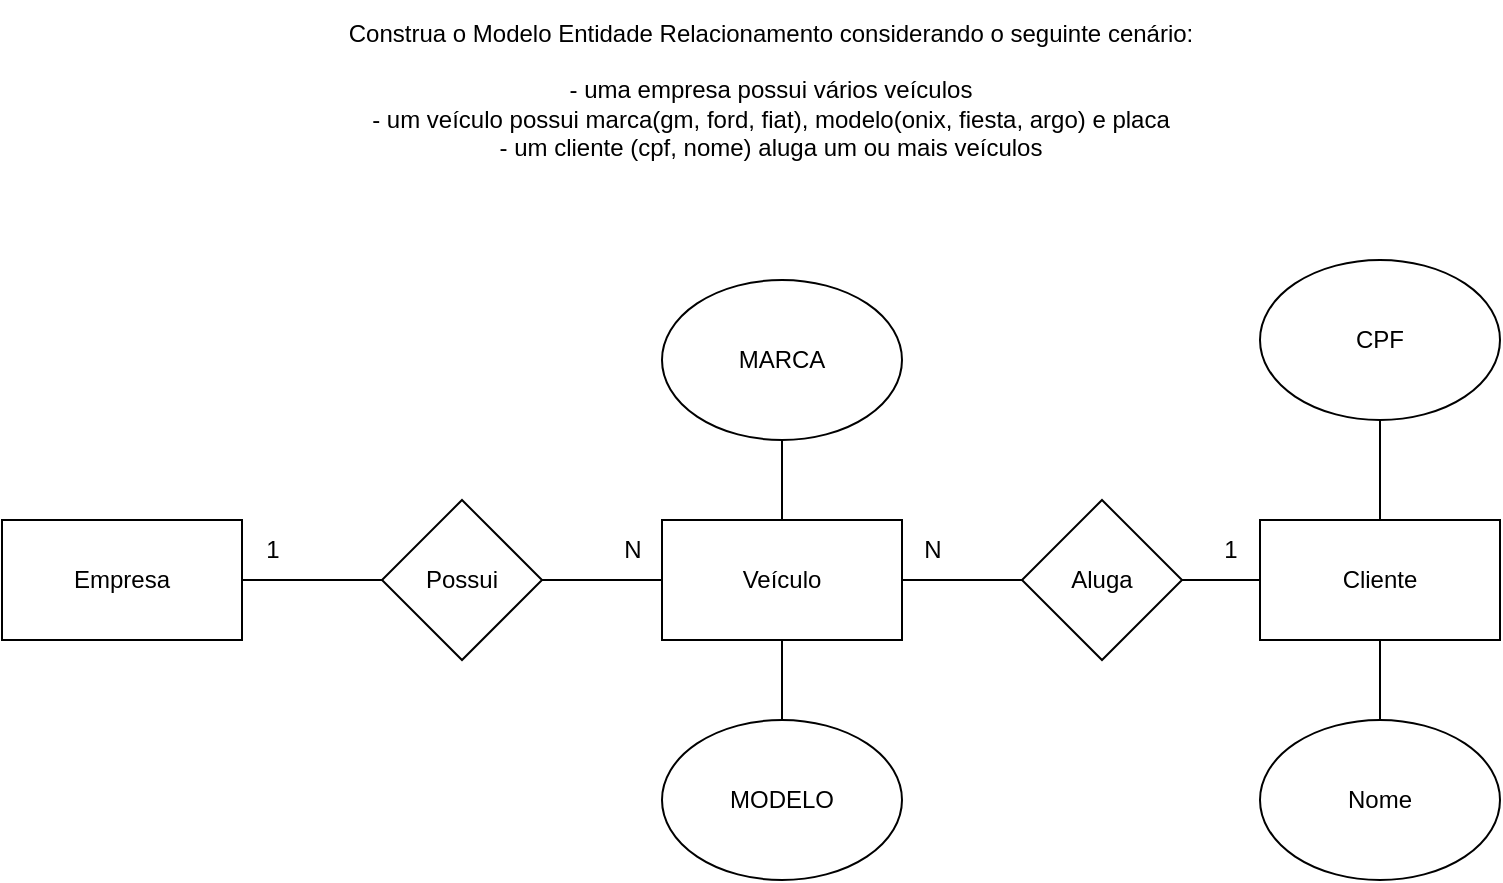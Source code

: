 <mxfile version="21.6.5" type="device">
  <diagram name="Página-1" id="tmtv-emll4KDjgKyyZMs">
    <mxGraphModel dx="1049" dy="621" grid="1" gridSize="10" guides="1" tooltips="1" connect="1" arrows="1" fold="1" page="1" pageScale="1" pageWidth="827" pageHeight="1169" math="0" shadow="0">
      <root>
        <mxCell id="0" />
        <mxCell id="1" parent="0" />
        <mxCell id="xZ5MuxqQaGM0l0I-3-LA-1" value="&lt;div&gt;Construa o Modelo Entidade Relacionamento considerando o seguinte cenário:&lt;/div&gt;&lt;div&gt;&lt;br&gt;&lt;/div&gt;&lt;div&gt;- uma empresa possui vários veículos&lt;/div&gt;&lt;div&gt;- um veículo possui marca(gm, ford, fiat), modelo(onix, fiesta, argo) e placa&lt;/div&gt;&lt;div&gt;- um cliente (cpf, nome) aluga um ou mais veículos&lt;/div&gt;" style="text;html=1;align=center;verticalAlign=middle;resizable=0;points=[];autosize=1;strokeColor=none;fillColor=none;" vertex="1" parent="1">
          <mxGeometry x="189" y="40" width="450" height="90" as="geometry" />
        </mxCell>
        <mxCell id="xZ5MuxqQaGM0l0I-3-LA-8" style="edgeStyle=orthogonalEdgeStyle;rounded=0;orthogonalLoop=1;jettySize=auto;html=1;exitX=1;exitY=0.5;exitDx=0;exitDy=0;endArrow=none;endFill=0;" edge="1" parent="1" source="xZ5MuxqQaGM0l0I-3-LA-2" target="xZ5MuxqQaGM0l0I-3-LA-5">
          <mxGeometry relative="1" as="geometry" />
        </mxCell>
        <mxCell id="xZ5MuxqQaGM0l0I-3-LA-2" value="Empresa" style="rounded=0;whiteSpace=wrap;html=1;" vertex="1" parent="1">
          <mxGeometry x="30" y="300" width="120" height="60" as="geometry" />
        </mxCell>
        <mxCell id="xZ5MuxqQaGM0l0I-3-LA-10" style="edgeStyle=orthogonalEdgeStyle;rounded=0;orthogonalLoop=1;jettySize=auto;html=1;exitX=1;exitY=0.5;exitDx=0;exitDy=0;entryX=0;entryY=0.5;entryDx=0;entryDy=0;endArrow=none;endFill=0;" edge="1" parent="1" source="xZ5MuxqQaGM0l0I-3-LA-3" target="xZ5MuxqQaGM0l0I-3-LA-7">
          <mxGeometry relative="1" as="geometry" />
        </mxCell>
        <mxCell id="xZ5MuxqQaGM0l0I-3-LA-22" style="edgeStyle=orthogonalEdgeStyle;rounded=0;orthogonalLoop=1;jettySize=auto;html=1;exitX=0.5;exitY=0;exitDx=0;exitDy=0;entryX=0.5;entryY=1;entryDx=0;entryDy=0;endArrow=none;endFill=0;" edge="1" parent="1" source="xZ5MuxqQaGM0l0I-3-LA-3" target="xZ5MuxqQaGM0l0I-3-LA-15">
          <mxGeometry relative="1" as="geometry" />
        </mxCell>
        <mxCell id="xZ5MuxqQaGM0l0I-3-LA-3" value="Veículo" style="rounded=0;whiteSpace=wrap;html=1;" vertex="1" parent="1">
          <mxGeometry x="360" y="300" width="120" height="60" as="geometry" />
        </mxCell>
        <mxCell id="xZ5MuxqQaGM0l0I-3-LA-24" style="edgeStyle=orthogonalEdgeStyle;rounded=0;orthogonalLoop=1;jettySize=auto;html=1;exitX=0.5;exitY=0;exitDx=0;exitDy=0;entryX=0.5;entryY=1;entryDx=0;entryDy=0;endArrow=none;endFill=0;" edge="1" parent="1" source="xZ5MuxqQaGM0l0I-3-LA-4" target="xZ5MuxqQaGM0l0I-3-LA-13">
          <mxGeometry relative="1" as="geometry" />
        </mxCell>
        <mxCell id="xZ5MuxqQaGM0l0I-3-LA-4" value="Cliente" style="rounded=0;whiteSpace=wrap;html=1;" vertex="1" parent="1">
          <mxGeometry x="659" y="300" width="120" height="60" as="geometry" />
        </mxCell>
        <mxCell id="xZ5MuxqQaGM0l0I-3-LA-9" style="edgeStyle=orthogonalEdgeStyle;rounded=0;orthogonalLoop=1;jettySize=auto;html=1;exitX=1;exitY=0.5;exitDx=0;exitDy=0;endArrow=none;endFill=0;" edge="1" parent="1" source="xZ5MuxqQaGM0l0I-3-LA-5" target="xZ5MuxqQaGM0l0I-3-LA-3">
          <mxGeometry relative="1" as="geometry" />
        </mxCell>
        <mxCell id="xZ5MuxqQaGM0l0I-3-LA-5" value="Possui" style="rhombus;whiteSpace=wrap;html=1;" vertex="1" parent="1">
          <mxGeometry x="220" y="290" width="80" height="80" as="geometry" />
        </mxCell>
        <mxCell id="xZ5MuxqQaGM0l0I-3-LA-11" style="edgeStyle=orthogonalEdgeStyle;rounded=0;orthogonalLoop=1;jettySize=auto;html=1;exitX=1;exitY=0.5;exitDx=0;exitDy=0;entryX=0;entryY=0.5;entryDx=0;entryDy=0;endArrow=none;endFill=0;" edge="1" parent="1" source="xZ5MuxqQaGM0l0I-3-LA-7" target="xZ5MuxqQaGM0l0I-3-LA-4">
          <mxGeometry relative="1" as="geometry" />
        </mxCell>
        <mxCell id="xZ5MuxqQaGM0l0I-3-LA-7" value="Aluga" style="rhombus;whiteSpace=wrap;html=1;" vertex="1" parent="1">
          <mxGeometry x="540" y="290" width="80" height="80" as="geometry" />
        </mxCell>
        <mxCell id="xZ5MuxqQaGM0l0I-3-LA-23" style="edgeStyle=orthogonalEdgeStyle;rounded=0;orthogonalLoop=1;jettySize=auto;html=1;exitX=0.5;exitY=0;exitDx=0;exitDy=0;entryX=0.5;entryY=1;entryDx=0;entryDy=0;endArrow=none;endFill=0;" edge="1" parent="1" source="xZ5MuxqQaGM0l0I-3-LA-12" target="xZ5MuxqQaGM0l0I-3-LA-4">
          <mxGeometry relative="1" as="geometry" />
        </mxCell>
        <mxCell id="xZ5MuxqQaGM0l0I-3-LA-12" value="Nome" style="ellipse;whiteSpace=wrap;html=1;" vertex="1" parent="1">
          <mxGeometry x="659" y="400" width="120" height="80" as="geometry" />
        </mxCell>
        <mxCell id="xZ5MuxqQaGM0l0I-3-LA-13" value="CPF" style="ellipse;whiteSpace=wrap;html=1;" vertex="1" parent="1">
          <mxGeometry x="659" y="170" width="120" height="80" as="geometry" />
        </mxCell>
        <mxCell id="xZ5MuxqQaGM0l0I-3-LA-21" style="edgeStyle=orthogonalEdgeStyle;rounded=0;orthogonalLoop=1;jettySize=auto;html=1;exitX=0.5;exitY=0;exitDx=0;exitDy=0;entryX=0.5;entryY=1;entryDx=0;entryDy=0;endArrow=none;endFill=0;" edge="1" parent="1" source="xZ5MuxqQaGM0l0I-3-LA-14" target="xZ5MuxqQaGM0l0I-3-LA-3">
          <mxGeometry relative="1" as="geometry" />
        </mxCell>
        <mxCell id="xZ5MuxqQaGM0l0I-3-LA-14" value="MODELO" style="ellipse;whiteSpace=wrap;html=1;" vertex="1" parent="1">
          <mxGeometry x="360" y="400" width="120" height="80" as="geometry" />
        </mxCell>
        <mxCell id="xZ5MuxqQaGM0l0I-3-LA-15" value="MARCA" style="ellipse;whiteSpace=wrap;html=1;" vertex="1" parent="1">
          <mxGeometry x="360" y="180" width="120" height="80" as="geometry" />
        </mxCell>
        <mxCell id="xZ5MuxqQaGM0l0I-3-LA-17" value="1" style="text;html=1;align=center;verticalAlign=middle;resizable=0;points=[];autosize=1;strokeColor=none;fillColor=none;" vertex="1" parent="1">
          <mxGeometry x="150" y="300" width="30" height="30" as="geometry" />
        </mxCell>
        <mxCell id="xZ5MuxqQaGM0l0I-3-LA-18" value="N" style="text;html=1;align=center;verticalAlign=middle;resizable=0;points=[];autosize=1;strokeColor=none;fillColor=none;" vertex="1" parent="1">
          <mxGeometry x="330" y="300" width="30" height="30" as="geometry" />
        </mxCell>
        <mxCell id="xZ5MuxqQaGM0l0I-3-LA-19" value="N" style="text;html=1;align=center;verticalAlign=middle;resizable=0;points=[];autosize=1;strokeColor=none;fillColor=none;" vertex="1" parent="1">
          <mxGeometry x="480" y="300" width="30" height="30" as="geometry" />
        </mxCell>
        <mxCell id="xZ5MuxqQaGM0l0I-3-LA-20" value="1" style="text;html=1;align=center;verticalAlign=middle;resizable=0;points=[];autosize=1;strokeColor=none;fillColor=none;" vertex="1" parent="1">
          <mxGeometry x="629" y="300" width="30" height="30" as="geometry" />
        </mxCell>
      </root>
    </mxGraphModel>
  </diagram>
</mxfile>
